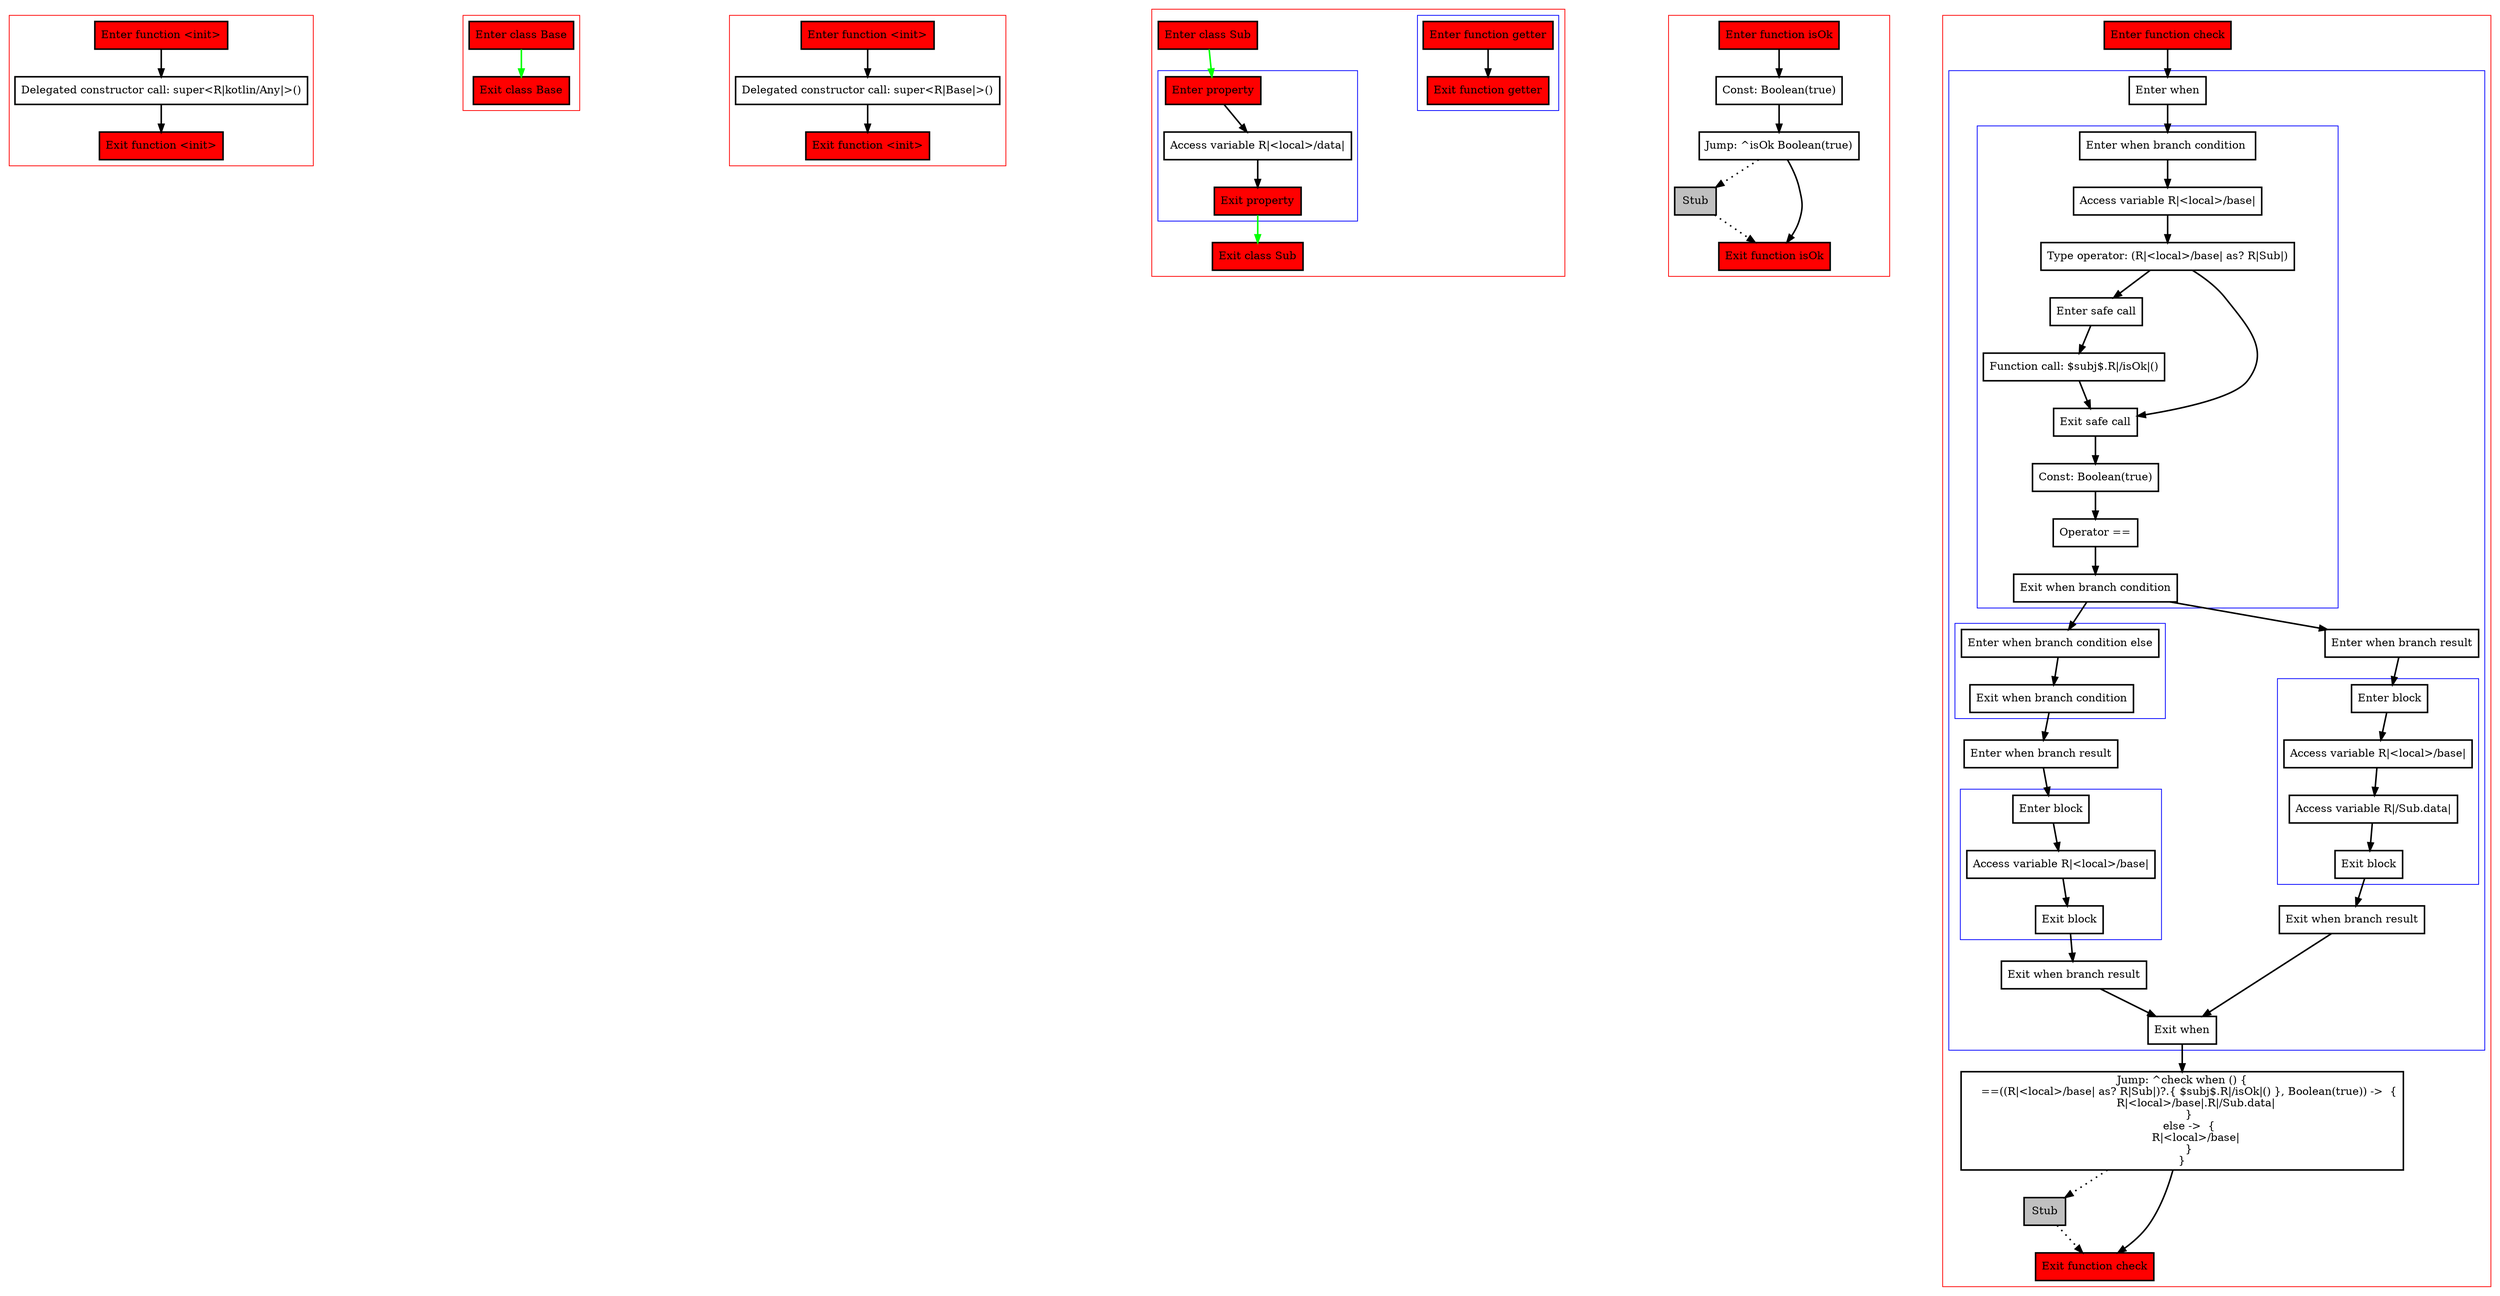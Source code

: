 digraph functionCallBound_kt {
    graph [nodesep=3]
    node [shape=box penwidth=2]
    edge [penwidth=2]

    subgraph cluster_0 {
        color=red
        0 [label="Enter function <init>" style="filled" fillcolor=red];
        2 [label="Delegated constructor call: super<R|kotlin/Any|>()"];
        1 [label="Exit function <init>" style="filled" fillcolor=red];
    }
    0 -> {2};
    2 -> {1};

    subgraph cluster_1 {
        color=red
        3 [label="Enter class Base" style="filled" fillcolor=red];
        4 [label="Exit class Base" style="filled" fillcolor=red];
    }
    3 -> {4} [color=green];

    subgraph cluster_2 {
        color=red
        5 [label="Enter function <init>" style="filled" fillcolor=red];
        7 [label="Delegated constructor call: super<R|Base|>()"];
        6 [label="Exit function <init>" style="filled" fillcolor=red];
    }
    5 -> {7};
    7 -> {6};

    subgraph cluster_3 {
        color=red
        13 [label="Enter class Sub" style="filled" fillcolor=red];
        subgraph cluster_4 {
            color=blue
            8 [label="Enter function getter" style="filled" fillcolor=red];
            9 [label="Exit function getter" style="filled" fillcolor=red];
        }
        subgraph cluster_5 {
            color=blue
            10 [label="Enter property" style="filled" fillcolor=red];
            12 [label="Access variable R|<local>/data|"];
            11 [label="Exit property" style="filled" fillcolor=red];
        }
        14 [label="Exit class Sub" style="filled" fillcolor=red];
    }
    13 -> {10} [color=green];
    10 -> {12};
    11 -> {14} [color=green];
    12 -> {11};
    8 -> {9};

    subgraph cluster_6 {
        color=red
        15 [label="Enter function isOk" style="filled" fillcolor=red];
        17 [label="Const: Boolean(true)"];
        18 [label="Jump: ^isOk Boolean(true)"];
        19 [label="Stub" style="filled" fillcolor=gray];
        16 [label="Exit function isOk" style="filled" fillcolor=red];
    }
    15 -> {17};
    17 -> {18};
    18 -> {16};
    18 -> {19} [style=dotted];
    19 -> {16} [style=dotted];

    subgraph cluster_7 {
        color=red
        20 [label="Enter function check" style="filled" fillcolor=red];
        subgraph cluster_8 {
            color=blue
            22 [label="Enter when"];
            subgraph cluster_9 {
                color=blue
                24 [label="Enter when branch condition "];
                25 [label="Access variable R|<local>/base|"];
                26 [label="Type operator: (R|<local>/base| as? R|Sub|)"];
                27 [label="Enter safe call"];
                29 [label="Function call: $subj$.R|/isOk|()"];
                28 [label="Exit safe call"];
                30 [label="Const: Boolean(true)"];
                31 [label="Operator =="];
                32 [label="Exit when branch condition"];
            }
            subgraph cluster_10 {
                color=blue
                39 [label="Enter when branch condition else"];
                40 [label="Exit when branch condition"];
            }
            41 [label="Enter when branch result"];
            subgraph cluster_11 {
                color=blue
                42 [label="Enter block"];
                43 [label="Access variable R|<local>/base|"];
                44 [label="Exit block"];
            }
            45 [label="Exit when branch result"];
            33 [label="Enter when branch result"];
            subgraph cluster_12 {
                color=blue
                34 [label="Enter block"];
                35 [label="Access variable R|<local>/base|"];
                36 [label="Access variable R|/Sub.data|"];
                37 [label="Exit block"];
            }
            38 [label="Exit when branch result"];
            23 [label="Exit when"];
        }
        46 [label="Jump: ^check when () {
    ==((R|<local>/base| as? R|Sub|)?.{ $subj$.R|/isOk|() }, Boolean(true)) ->  {
        R|<local>/base|.R|/Sub.data|
    }
    else ->  {
        R|<local>/base|
    }
}
"];
        47 [label="Stub" style="filled" fillcolor=gray];
        21 [label="Exit function check" style="filled" fillcolor=red];
    }
    20 -> {22};
    22 -> {24};
    23 -> {46};
    24 -> {25};
    25 -> {26};
    26 -> {27 28};
    27 -> {29};
    28 -> {30};
    29 -> {28};
    30 -> {31};
    31 -> {32};
    32 -> {33 39};
    33 -> {34};
    34 -> {35};
    35 -> {36};
    36 -> {37};
    37 -> {38};
    38 -> {23};
    39 -> {40};
    40 -> {41};
    41 -> {42};
    42 -> {43};
    43 -> {44};
    44 -> {45};
    45 -> {23};
    46 -> {21};
    46 -> {47} [style=dotted];
    47 -> {21} [style=dotted];

}
